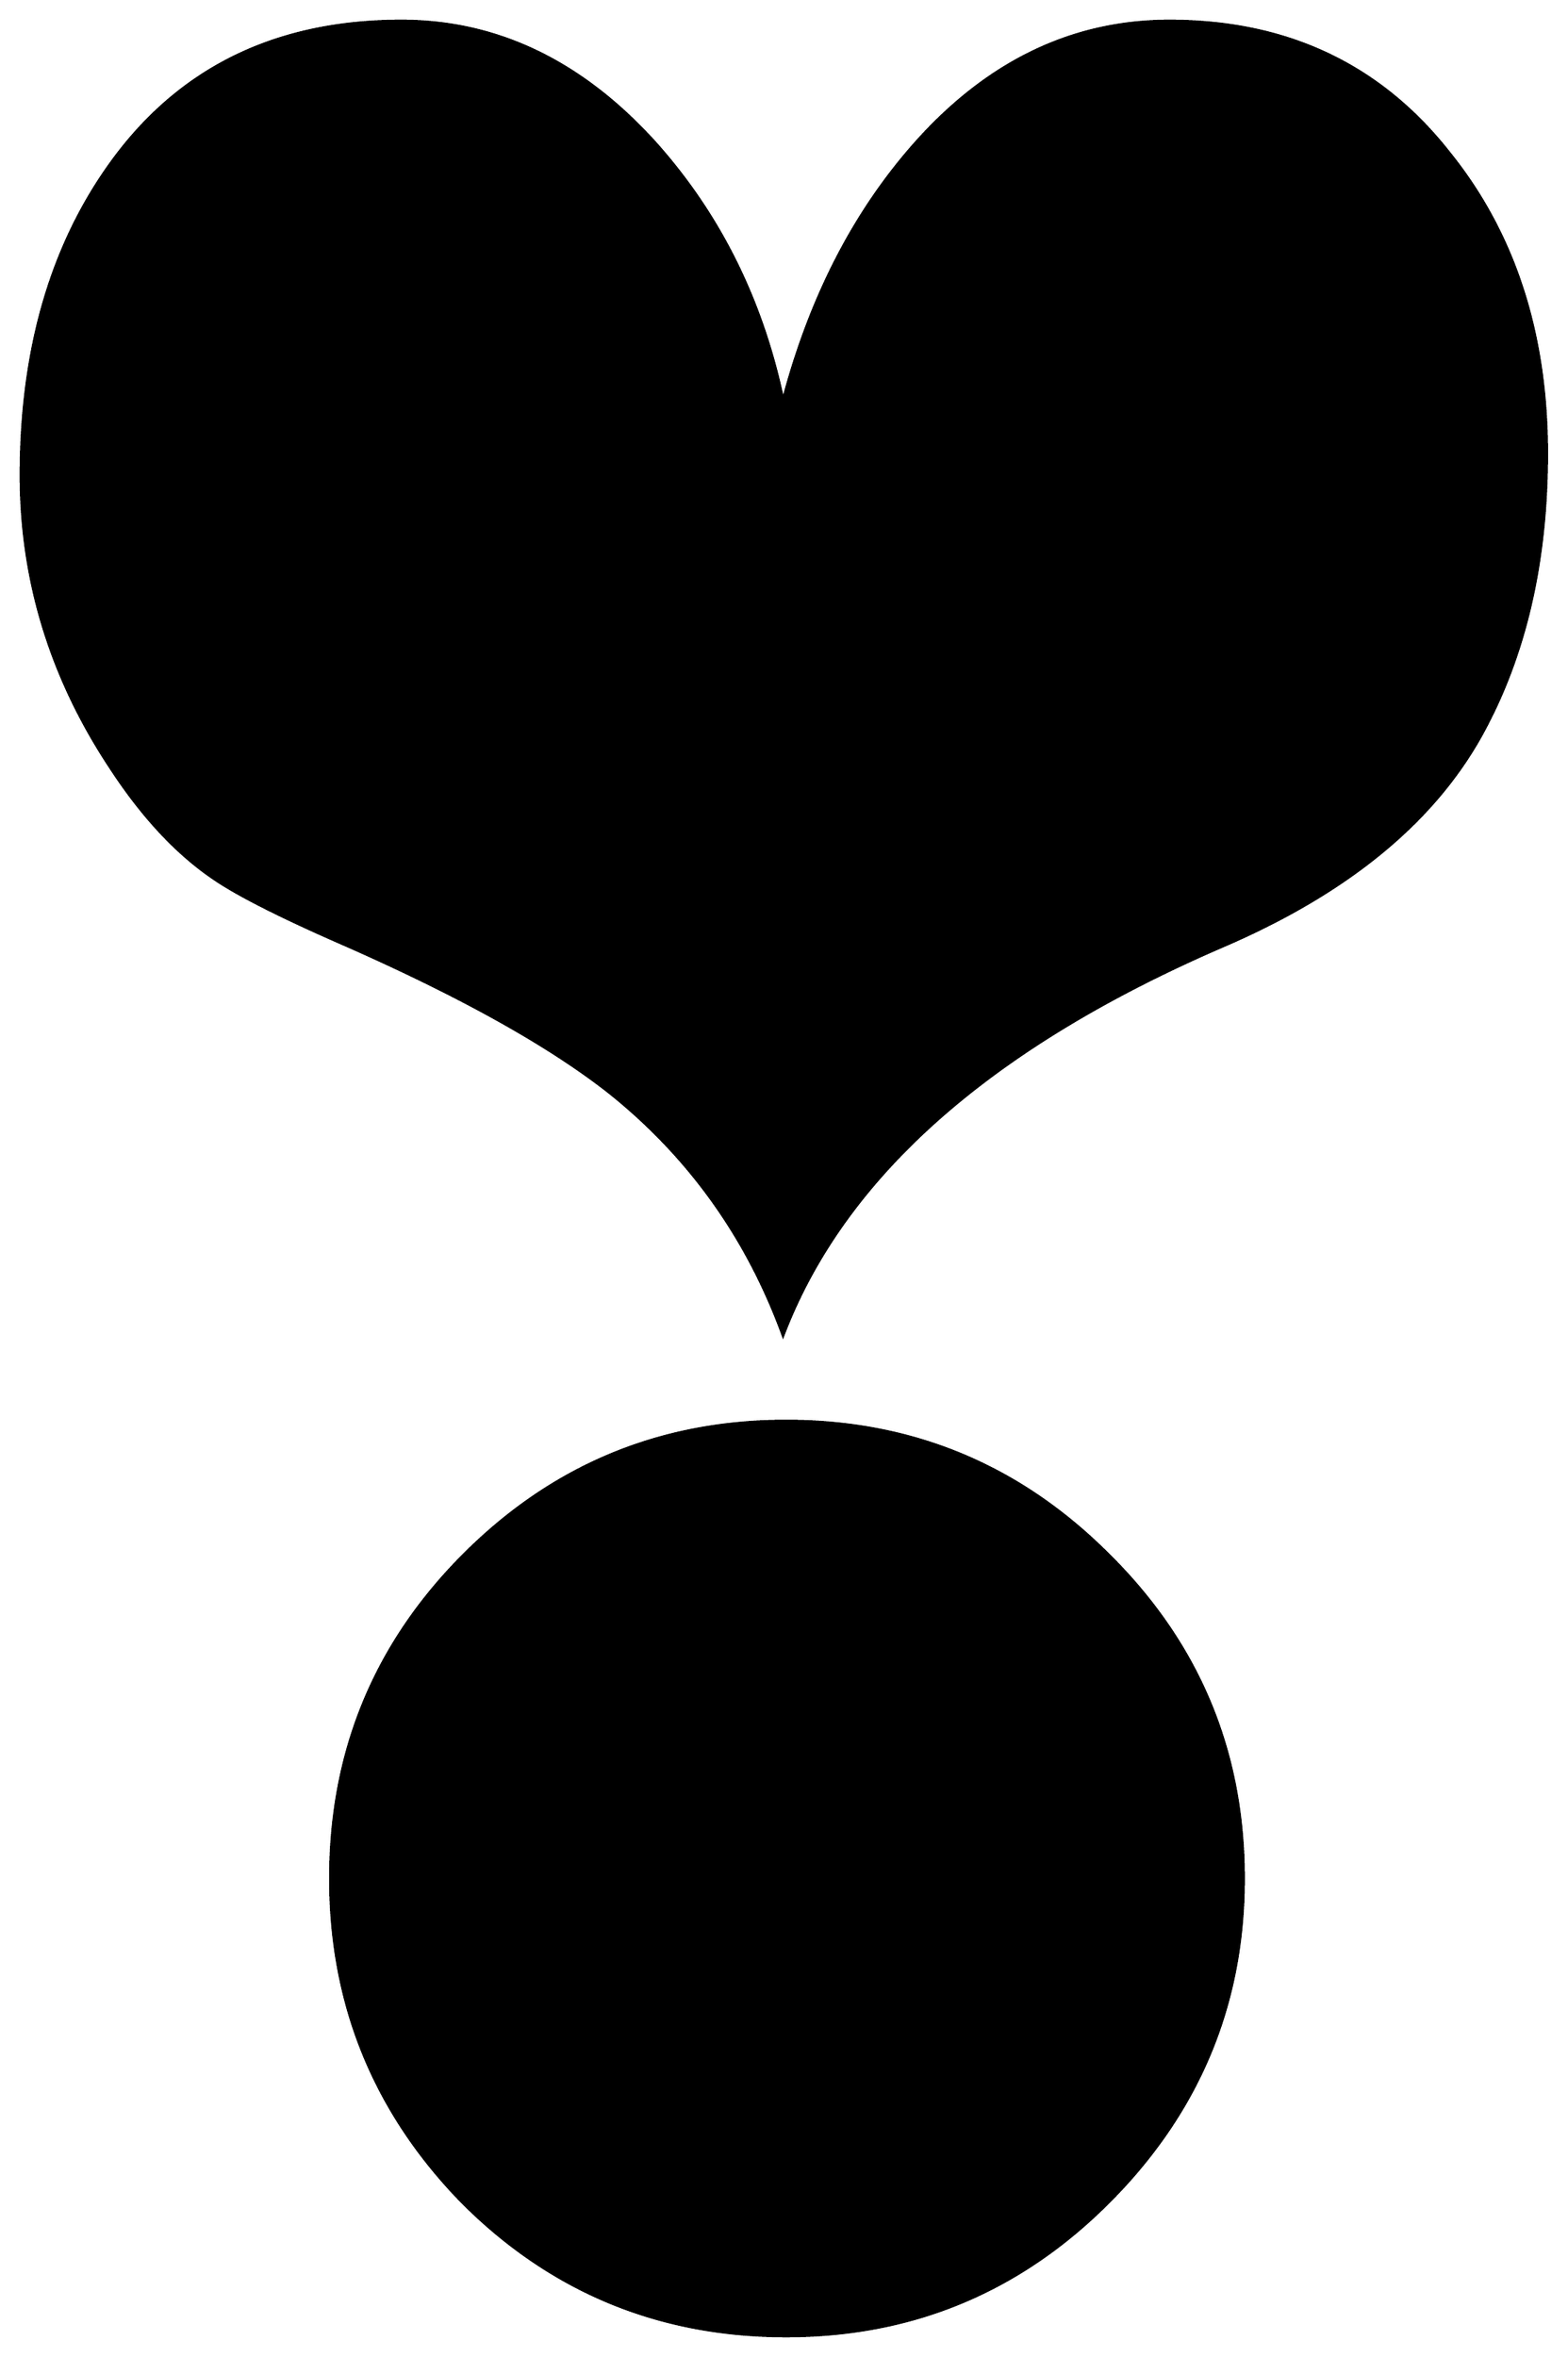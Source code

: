 


\begin{tikzpicture}[y=0.80pt, x=0.80pt, yscale=-1.0, xscale=1.0, inner sep=0pt, outer sep=0pt]
\begin{scope}[shift={(100.0,1831.0)},nonzero rule]
  \path[draw=.,fill=.,line width=1.600pt] (1071.0,-1169.0) ..
    controls (1071.0,-1100.333) and (1057.333,-1041.0) ..
    (1030.0,-991.0) .. controls (999.333,-935.0) and
    (944.667,-890.0) .. (866.0,-856.0) .. controls (717.333,-792.0)
    and (623.667,-709.333) .. (585.0,-608.0) .. controls
    (562.333,-670.0) and (525.667,-721.333) .. (475.0,-762.0) ..
    controls (437.0,-792.0) and (381.0,-823.333) .. (307.0,-856.0)
    .. controls (265.667,-874.0) and (237.333,-888.333) ..
    (222.0,-899.0) .. controls (198.667,-915.0) and (177.0,-938.333)
    .. (157.0,-969.0) .. controls (119.0,-1026.333) and
    (100.0,-1088.333) .. (100.0,-1155.0) .. controls
    (100.0,-1235.667) and (119.667,-1302.667) .. (159.0,-1356.0) ..
    controls (202.333,-1414.667) and (263.333,-1444.0) ..
    (342.0,-1444.0) .. controls (402.667,-1444.0) and
    (456.333,-1418.333) .. (503.0,-1367.0) .. controls
    (544.333,-1321.0) and (571.667,-1266.0) .. (585.0,-1202.0) ..
    controls (602.333,-1268.0) and (630.667,-1323.0) ..
    (670.0,-1367.0) .. controls (716.0,-1418.333) and
    (769.667,-1444.0) .. (831.0,-1444.0) .. controls
    (905.667,-1444.0) and (965.0,-1416.0) .. (1009.0,-1360.0) ..
    controls (1050.333,-1308.667) and (1071.0,-1245.0) ..
    (1071.0,-1169.0) -- cycle(878.0,-262.0) .. controls
    (878.0,-182.0) and (849.333,-113.333) .. (792.0,-56.0) ..
    controls (735.333,0.667) and (667.0,29.0) .. (587.0,29.0) ..
    controls (506.333,29.0) and (437.667,0.667) .. (381.0,-56.0) ..
    controls (325.0,-113.333) and (297.0,-182.0) .. (297.0,-262.0)
    .. controls (297.0,-342.667) and (325.333,-411.333) ..
    (382.0,-468.0) .. controls (438.667,-524.667) and (507.0,-553.0)
    .. (587.0,-553.0) .. controls (667.0,-553.0) and
    (735.333,-524.667) .. (792.0,-468.0) .. controls (849.333,-411.333)
    and (878.0,-342.667) .. (878.0,-262.0) -- cycle;
\end{scope}

\end{tikzpicture}

